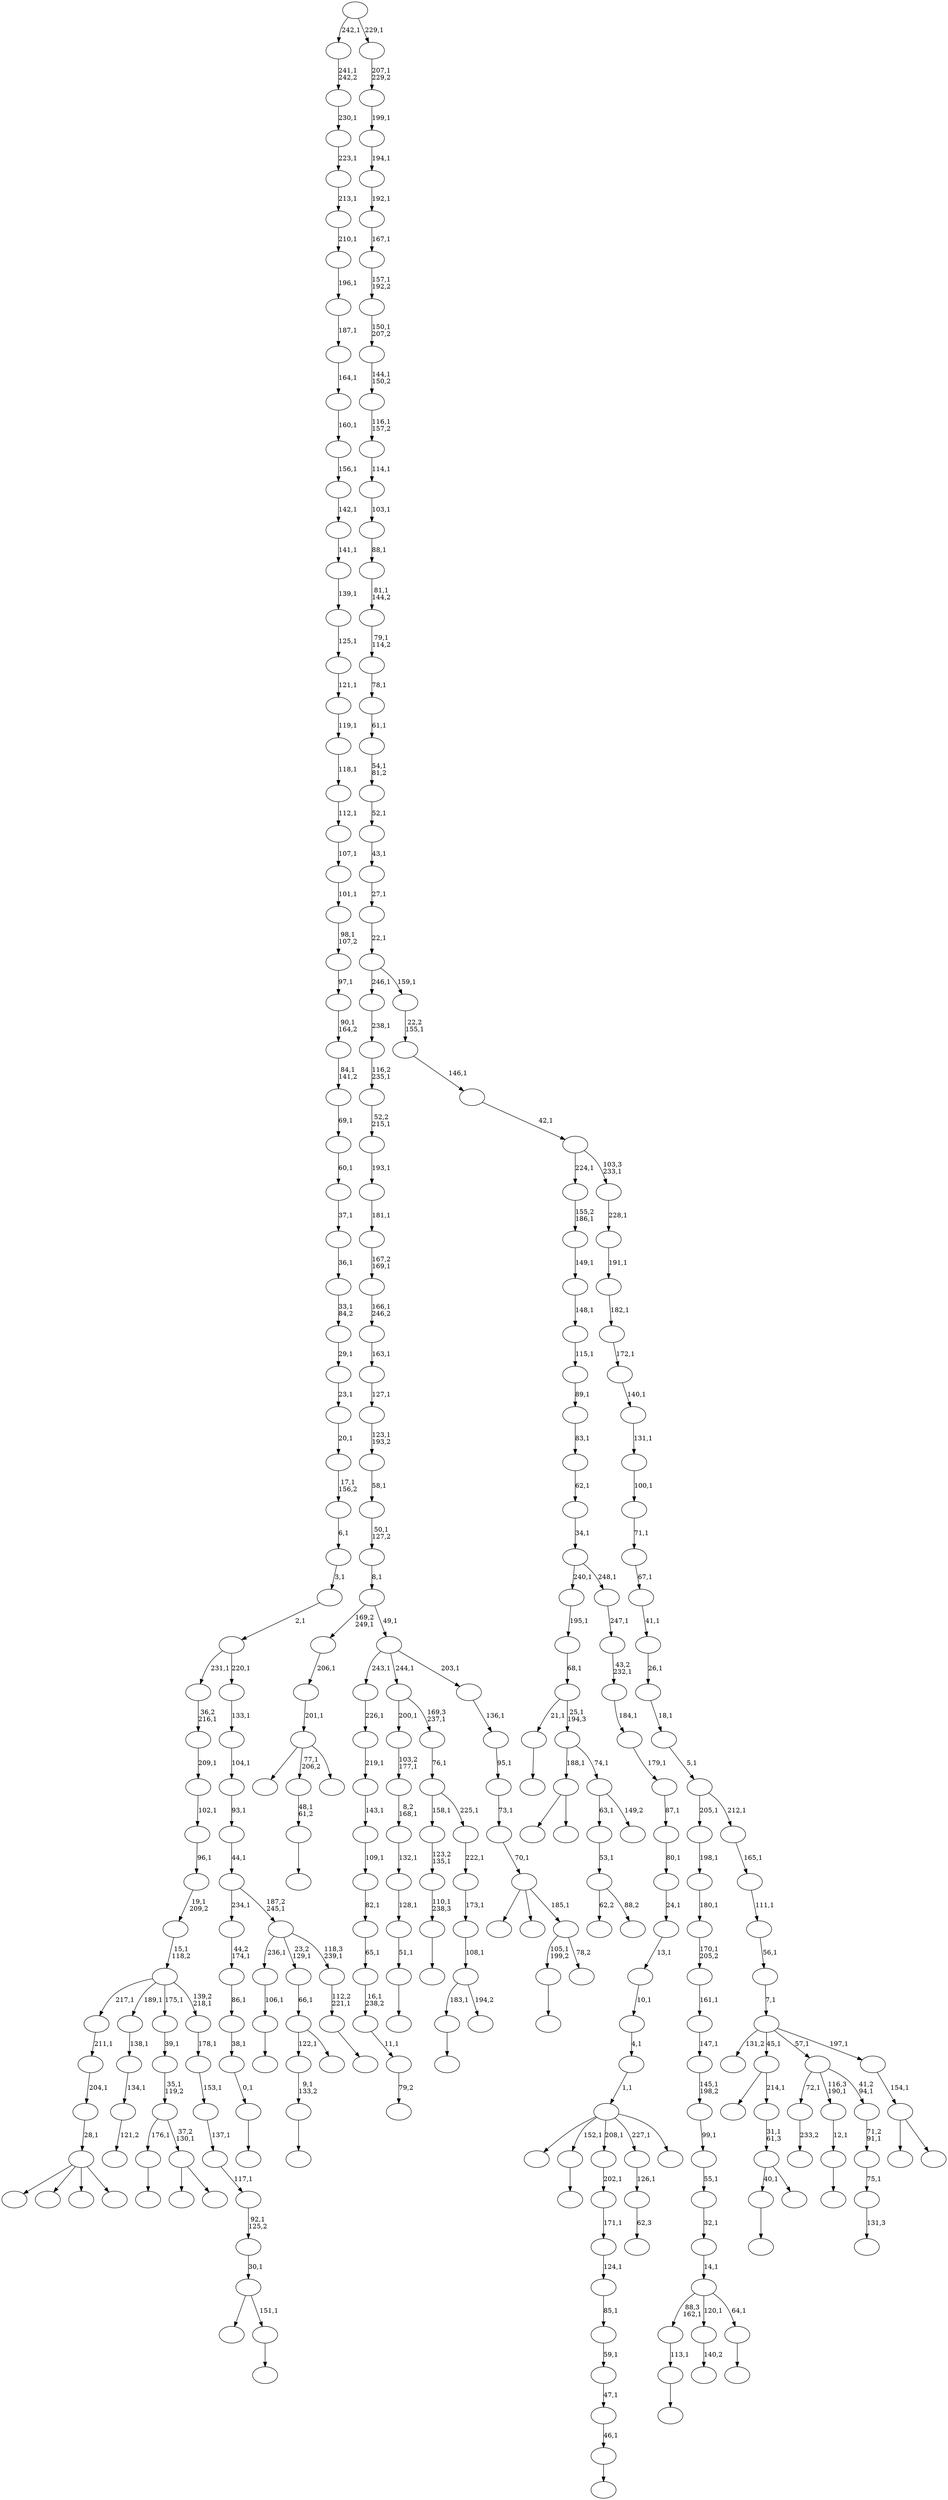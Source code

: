 digraph T {
	300 [label=""]
	299 [label=""]
	298 [label=""]
	297 [label=""]
	296 [label=""]
	295 [label=""]
	294 [label=""]
	293 [label=""]
	292 [label=""]
	291 [label=""]
	290 [label=""]
	289 [label=""]
	288 [label=""]
	287 [label=""]
	286 [label=""]
	285 [label=""]
	284 [label=""]
	283 [label=""]
	282 [label=""]
	281 [label=""]
	280 [label=""]
	279 [label=""]
	278 [label=""]
	277 [label=""]
	276 [label=""]
	275 [label=""]
	274 [label=""]
	273 [label=""]
	272 [label=""]
	271 [label=""]
	270 [label=""]
	269 [label=""]
	268 [label=""]
	267 [label=""]
	266 [label=""]
	265 [label=""]
	264 [label=""]
	263 [label=""]
	262 [label=""]
	261 [label=""]
	260 [label=""]
	259 [label=""]
	258 [label=""]
	257 [label=""]
	256 [label=""]
	255 [label=""]
	254 [label=""]
	253 [label=""]
	252 [label=""]
	251 [label=""]
	250 [label=""]
	249 [label=""]
	248 [label=""]
	247 [label=""]
	246 [label=""]
	245 [label=""]
	244 [label=""]
	243 [label=""]
	242 [label=""]
	241 [label=""]
	240 [label=""]
	239 [label=""]
	238 [label=""]
	237 [label=""]
	236 [label=""]
	235 [label=""]
	234 [label=""]
	233 [label=""]
	232 [label=""]
	231 [label=""]
	230 [label=""]
	229 [label=""]
	228 [label=""]
	227 [label=""]
	226 [label=""]
	225 [label=""]
	224 [label=""]
	223 [label=""]
	222 [label=""]
	221 [label=""]
	220 [label=""]
	219 [label=""]
	218 [label=""]
	217 [label=""]
	216 [label=""]
	215 [label=""]
	214 [label=""]
	213 [label=""]
	212 [label=""]
	211 [label=""]
	210 [label=""]
	209 [label=""]
	208 [label=""]
	207 [label=""]
	206 [label=""]
	205 [label=""]
	204 [label=""]
	203 [label=""]
	202 [label=""]
	201 [label=""]
	200 [label=""]
	199 [label=""]
	198 [label=""]
	197 [label=""]
	196 [label=""]
	195 [label=""]
	194 [label=""]
	193 [label=""]
	192 [label=""]
	191 [label=""]
	190 [label=""]
	189 [label=""]
	188 [label=""]
	187 [label=""]
	186 [label=""]
	185 [label=""]
	184 [label=""]
	183 [label=""]
	182 [label=""]
	181 [label=""]
	180 [label=""]
	179 [label=""]
	178 [label=""]
	177 [label=""]
	176 [label=""]
	175 [label=""]
	174 [label=""]
	173 [label=""]
	172 [label=""]
	171 [label=""]
	170 [label=""]
	169 [label=""]
	168 [label=""]
	167 [label=""]
	166 [label=""]
	165 [label=""]
	164 [label=""]
	163 [label=""]
	162 [label=""]
	161 [label=""]
	160 [label=""]
	159 [label=""]
	158 [label=""]
	157 [label=""]
	156 [label=""]
	155 [label=""]
	154 [label=""]
	153 [label=""]
	152 [label=""]
	151 [label=""]
	150 [label=""]
	149 [label=""]
	148 [label=""]
	147 [label=""]
	146 [label=""]
	145 [label=""]
	144 [label=""]
	143 [label=""]
	142 [label=""]
	141 [label=""]
	140 [label=""]
	139 [label=""]
	138 [label=""]
	137 [label=""]
	136 [label=""]
	135 [label=""]
	134 [label=""]
	133 [label=""]
	132 [label=""]
	131 [label=""]
	130 [label=""]
	129 [label=""]
	128 [label=""]
	127 [label=""]
	126 [label=""]
	125 [label=""]
	124 [label=""]
	123 [label=""]
	122 [label=""]
	121 [label=""]
	120 [label=""]
	119 [label=""]
	118 [label=""]
	117 [label=""]
	116 [label=""]
	115 [label=""]
	114 [label=""]
	113 [label=""]
	112 [label=""]
	111 [label=""]
	110 [label=""]
	109 [label=""]
	108 [label=""]
	107 [label=""]
	106 [label=""]
	105 [label=""]
	104 [label=""]
	103 [label=""]
	102 [label=""]
	101 [label=""]
	100 [label=""]
	99 [label=""]
	98 [label=""]
	97 [label=""]
	96 [label=""]
	95 [label=""]
	94 [label=""]
	93 [label=""]
	92 [label=""]
	91 [label=""]
	90 [label=""]
	89 [label=""]
	88 [label=""]
	87 [label=""]
	86 [label=""]
	85 [label=""]
	84 [label=""]
	83 [label=""]
	82 [label=""]
	81 [label=""]
	80 [label=""]
	79 [label=""]
	78 [label=""]
	77 [label=""]
	76 [label=""]
	75 [label=""]
	74 [label=""]
	73 [label=""]
	72 [label=""]
	71 [label=""]
	70 [label=""]
	69 [label=""]
	68 [label=""]
	67 [label=""]
	66 [label=""]
	65 [label=""]
	64 [label=""]
	63 [label=""]
	62 [label=""]
	61 [label=""]
	60 [label=""]
	59 [label=""]
	58 [label=""]
	57 [label=""]
	56 [label=""]
	55 [label=""]
	54 [label=""]
	53 [label=""]
	52 [label=""]
	51 [label=""]
	50 [label=""]
	49 [label=""]
	48 [label=""]
	47 [label=""]
	46 [label=""]
	45 [label=""]
	44 [label=""]
	43 [label=""]
	42 [label=""]
	41 [label=""]
	40 [label=""]
	39 [label=""]
	38 [label=""]
	37 [label=""]
	36 [label=""]
	35 [label=""]
	34 [label=""]
	33 [label=""]
	32 [label=""]
	31 [label=""]
	30 [label=""]
	29 [label=""]
	28 [label=""]
	27 [label=""]
	26 [label=""]
	25 [label=""]
	24 [label=""]
	23 [label=""]
	22 [label=""]
	21 [label=""]
	20 [label=""]
	19 [label=""]
	18 [label=""]
	17 [label=""]
	16 [label=""]
	15 [label=""]
	14 [label=""]
	13 [label=""]
	12 [label=""]
	11 [label=""]
	10 [label=""]
	9 [label=""]
	8 [label=""]
	7 [label=""]
	6 [label=""]
	5 [label=""]
	4 [label=""]
	3 [label=""]
	2 [label=""]
	1 [label=""]
	0 [label=""]
	299 -> 300 [label=""]
	298 -> 299 [label="51,1"]
	297 -> 298 [label="128,1"]
	296 -> 297 [label="132,1"]
	295 -> 296 [label="8,2\n168,1"]
	294 -> 295 [label="103,2\n177,1"]
	291 -> 292 [label=""]
	290 -> 291 [label="110,1\n238,3"]
	289 -> 290 [label="123,2\n135,1"]
	286 -> 287 [label=""]
	285 -> 286 [label="106,1"]
	283 -> 284 [label=""]
	280 -> 281 [label=""]
	278 -> 279 [label=""]
	277 -> 278 [label="113,1"]
	272 -> 273 [label=""]
	270 -> 271 [label=""]
	269 -> 270 [label="9,1\n133,2"]
	266 -> 267 [label=""]
	265 -> 266 [label="0,1"]
	264 -> 265 [label="38,1"]
	263 -> 264 [label="86,1"]
	262 -> 263 [label="44,2\n174,1"]
	259 -> 293 [label="62,2"]
	259 -> 260 [label="88,2"]
	258 -> 259 [label="53,1"]
	252 -> 253 [label=""]
	250 -> 251 [label=""]
	249 -> 250 [label="46,1"]
	248 -> 249 [label="47,1"]
	247 -> 248 [label="59,1"]
	246 -> 247 [label="85,1"]
	245 -> 246 [label="124,1"]
	244 -> 245 [label="171,1"]
	243 -> 244 [label="202,1"]
	241 -> 242 [label="140,2"]
	238 -> 239 [label=""]
	237 -> 277 [label="88,3\n162,1"]
	237 -> 241 [label="120,1"]
	237 -> 238 [label="64,1"]
	236 -> 237 [label="14,1"]
	235 -> 236 [label="32,1"]
	234 -> 235 [label="55,1"]
	233 -> 234 [label="99,1"]
	232 -> 233 [label="145,1\n198,2"]
	231 -> 232 [label="147,1"]
	230 -> 231 [label="161,1"]
	229 -> 230 [label="170,1\n205,2"]
	228 -> 229 [label="180,1"]
	227 -> 228 [label="198,1"]
	225 -> 274 [label=""]
	225 -> 257 [label=""]
	225 -> 240 [label=""]
	225 -> 226 [label=""]
	224 -> 225 [label="28,1"]
	223 -> 224 [label="204,1"]
	222 -> 223 [label="211,1"]
	220 -> 221 [label="62,3"]
	219 -> 220 [label="126,1"]
	217 -> 218 [label="121,2"]
	216 -> 217 [label="134,1"]
	215 -> 216 [label="138,1"]
	213 -> 214 [label=""]
	211 -> 212 [label=""]
	210 -> 211 [label="48,1\n61,2"]
	208 -> 209 [label="79,2"]
	207 -> 208 [label="11,1"]
	206 -> 207 [label="16,1\n238,2"]
	205 -> 206 [label="65,1"]
	204 -> 205 [label="82,1"]
	203 -> 204 [label="109,1"]
	202 -> 203 [label="143,1"]
	201 -> 202 [label="219,1"]
	200 -> 201 [label="226,1"]
	198 -> 272 [label="40,1"]
	198 -> 199 [label=""]
	197 -> 198 [label="31,1\n61,3"]
	196 -> 275 [label=""]
	196 -> 197 [label="214,1"]
	194 -> 195 [label="233,2"]
	192 -> 254 [label=""]
	192 -> 210 [label="77,1\n206,2"]
	192 -> 193 [label=""]
	191 -> 192 [label="201,1"]
	190 -> 191 [label="206,1"]
	188 -> 268 [label=""]
	188 -> 189 [label=""]
	186 -> 187 [label=""]
	184 -> 185 [label=""]
	183 -> 184 [label="12,1"]
	181 -> 213 [label="183,1"]
	181 -> 182 [label="194,2"]
	180 -> 181 [label="108,1"]
	179 -> 180 [label="173,1"]
	178 -> 179 [label="222,1"]
	177 -> 289 [label="158,1"]
	177 -> 178 [label="225,1"]
	176 -> 177 [label="76,1"]
	175 -> 294 [label="200,1"]
	175 -> 176 [label="169,3\n237,1"]
	173 -> 258 [label="63,1"]
	173 -> 174 [label="149,2"]
	172 -> 188 [label="188,1"]
	172 -> 173 [label="74,1"]
	171 -> 186 [label="21,1"]
	171 -> 172 [label="25,1\n194,3"]
	170 -> 171 [label="68,1"]
	169 -> 170 [label="195,1"]
	166 -> 168 [label=""]
	166 -> 167 [label=""]
	165 -> 252 [label="176,1"]
	165 -> 166 [label="37,2\n130,1"]
	164 -> 165 [label="35,1\n119,2"]
	163 -> 164 [label="39,1"]
	161 -> 269 [label="122,1"]
	161 -> 162 [label=""]
	160 -> 161 [label="66,1"]
	158 -> 159 [label=""]
	157 -> 288 [label=""]
	157 -> 158 [label="151,1"]
	156 -> 157 [label="30,1"]
	155 -> 156 [label="92,1\n125,2"]
	154 -> 155 [label="117,1"]
	153 -> 154 [label="137,1"]
	152 -> 153 [label="153,1"]
	151 -> 152 [label="178,1"]
	150 -> 222 [label="217,1"]
	150 -> 215 [label="189,1"]
	150 -> 163 [label="175,1"]
	150 -> 151 [label="139,2\n218,1"]
	149 -> 150 [label="15,1\n118,2"]
	148 -> 149 [label="19,1\n209,2"]
	147 -> 148 [label="96,1"]
	146 -> 147 [label="102,1"]
	145 -> 146 [label="209,1"]
	144 -> 145 [label="36,2\n216,1"]
	142 -> 143 [label="131,3"]
	141 -> 142 [label="75,1"]
	140 -> 141 [label="71,2\n91,1"]
	139 -> 194 [label="72,1"]
	139 -> 183 [label="116,3\n190,1"]
	139 -> 140 [label="41,2\n94,1"]
	137 -> 283 [label="105,1\n199,2"]
	137 -> 138 [label="78,2"]
	136 -> 276 [label=""]
	136 -> 255 [label=""]
	136 -> 137 [label="185,1"]
	135 -> 136 [label="70,1"]
	134 -> 135 [label="73,1"]
	133 -> 134 [label="95,1"]
	132 -> 133 [label="136,1"]
	131 -> 200 [label="243,1"]
	131 -> 175 [label="244,1"]
	131 -> 132 [label="203,1"]
	130 -> 190 [label="169,2\n249,1"]
	130 -> 131 [label="49,1"]
	129 -> 130 [label="8,1"]
	128 -> 129 [label="50,1\n127,2"]
	127 -> 128 [label="58,1"]
	126 -> 127 [label="123,1\n193,2"]
	125 -> 126 [label="127,1"]
	124 -> 125 [label="163,1"]
	123 -> 124 [label="166,1\n246,2"]
	122 -> 123 [label="167,2\n169,1"]
	121 -> 122 [label="181,1"]
	120 -> 121 [label="193,1"]
	119 -> 120 [label="52,2\n215,1"]
	118 -> 119 [label="116,2\n235,1"]
	117 -> 118 [label="238,1"]
	115 -> 282 [label=""]
	115 -> 280 [label="152,1"]
	115 -> 243 [label="208,1"]
	115 -> 219 [label="227,1"]
	115 -> 116 [label=""]
	114 -> 115 [label="1,1"]
	113 -> 114 [label="4,1"]
	112 -> 113 [label="10,1"]
	111 -> 112 [label="13,1"]
	110 -> 111 [label="24,1"]
	109 -> 110 [label="80,1"]
	108 -> 109 [label="87,1"]
	107 -> 108 [label="179,1"]
	106 -> 107 [label="184,1"]
	105 -> 106 [label="43,2\n232,1"]
	104 -> 105 [label="247,1"]
	103 -> 169 [label="240,1"]
	103 -> 104 [label="248,1"]
	102 -> 103 [label="34,1"]
	101 -> 102 [label="62,1"]
	100 -> 101 [label="83,1"]
	99 -> 100 [label="89,1"]
	98 -> 99 [label="115,1"]
	97 -> 98 [label="148,1"]
	96 -> 97 [label="149,1"]
	95 -> 96 [label="155,2\n186,1"]
	93 -> 94 [label=""]
	92 -> 93 [label="112,2\n221,1"]
	91 -> 285 [label="236,1"]
	91 -> 160 [label="23,2\n129,1"]
	91 -> 92 [label="118,3\n239,1"]
	90 -> 262 [label="234,1"]
	90 -> 91 [label="187,2\n245,1"]
	89 -> 90 [label="44,1"]
	88 -> 89 [label="93,1"]
	87 -> 88 [label="104,1"]
	86 -> 87 [label="133,1"]
	85 -> 144 [label="231,1"]
	85 -> 86 [label="220,1"]
	84 -> 85 [label="2,1"]
	83 -> 84 [label="3,1"]
	82 -> 83 [label="6,1"]
	81 -> 82 [label="17,1\n156,2"]
	80 -> 81 [label="20,1"]
	79 -> 80 [label="23,1"]
	78 -> 79 [label="29,1"]
	77 -> 78 [label="33,1\n84,2"]
	76 -> 77 [label="36,1"]
	75 -> 76 [label="37,1"]
	74 -> 75 [label="60,1"]
	73 -> 74 [label="69,1"]
	72 -> 73 [label="84,1\n141,2"]
	71 -> 72 [label="90,1\n164,2"]
	70 -> 71 [label="97,1"]
	69 -> 70 [label="98,1\n107,2"]
	68 -> 69 [label="101,1"]
	67 -> 68 [label="107,1"]
	66 -> 67 [label="112,1"]
	65 -> 66 [label="118,1"]
	64 -> 65 [label="119,1"]
	63 -> 64 [label="121,1"]
	62 -> 63 [label="125,1"]
	61 -> 62 [label="139,1"]
	60 -> 61 [label="141,1"]
	59 -> 60 [label="142,1"]
	58 -> 59 [label="156,1"]
	57 -> 58 [label="160,1"]
	56 -> 57 [label="164,1"]
	55 -> 56 [label="187,1"]
	54 -> 55 [label="196,1"]
	53 -> 54 [label="210,1"]
	52 -> 53 [label="213,1"]
	51 -> 52 [label="223,1"]
	50 -> 51 [label="230,1"]
	49 -> 50 [label="241,1\n242,2"]
	47 -> 256 [label=""]
	47 -> 48 [label=""]
	46 -> 47 [label="154,1"]
	45 -> 261 [label="131,2"]
	45 -> 196 [label="45,1"]
	45 -> 139 [label="57,1"]
	45 -> 46 [label="197,1"]
	44 -> 45 [label="7,1"]
	43 -> 44 [label="56,1"]
	42 -> 43 [label="111,1"]
	41 -> 42 [label="165,1"]
	40 -> 227 [label="205,1"]
	40 -> 41 [label="212,1"]
	39 -> 40 [label="5,1"]
	38 -> 39 [label="18,1"]
	37 -> 38 [label="26,1"]
	36 -> 37 [label="41,1"]
	35 -> 36 [label="67,1"]
	34 -> 35 [label="71,1"]
	33 -> 34 [label="100,1"]
	32 -> 33 [label="131,1"]
	31 -> 32 [label="140,1"]
	30 -> 31 [label="172,1"]
	29 -> 30 [label="182,1"]
	28 -> 29 [label="191,1"]
	27 -> 28 [label="228,1"]
	26 -> 95 [label="224,1"]
	26 -> 27 [label="103,3\n233,1"]
	25 -> 26 [label="42,1"]
	24 -> 25 [label="146,1"]
	23 -> 24 [label="22,2\n155,1"]
	22 -> 117 [label="246,1"]
	22 -> 23 [label="159,1"]
	21 -> 22 [label="22,1"]
	20 -> 21 [label="27,1"]
	19 -> 20 [label="43,1"]
	18 -> 19 [label="52,1"]
	17 -> 18 [label="54,1\n81,2"]
	16 -> 17 [label="61,1"]
	15 -> 16 [label="78,1"]
	14 -> 15 [label="79,1\n114,2"]
	13 -> 14 [label="81,1\n144,2"]
	12 -> 13 [label="88,1"]
	11 -> 12 [label="103,1"]
	10 -> 11 [label="114,1"]
	9 -> 10 [label="116,1\n157,2"]
	8 -> 9 [label="144,1\n150,2"]
	7 -> 8 [label="150,1\n207,2"]
	6 -> 7 [label="157,1\n192,2"]
	5 -> 6 [label="167,1"]
	4 -> 5 [label="192,1"]
	3 -> 4 [label="194,1"]
	2 -> 3 [label="199,1"]
	1 -> 2 [label="207,1\n229,2"]
	0 -> 49 [label="242,1"]
	0 -> 1 [label="229,1"]
}

